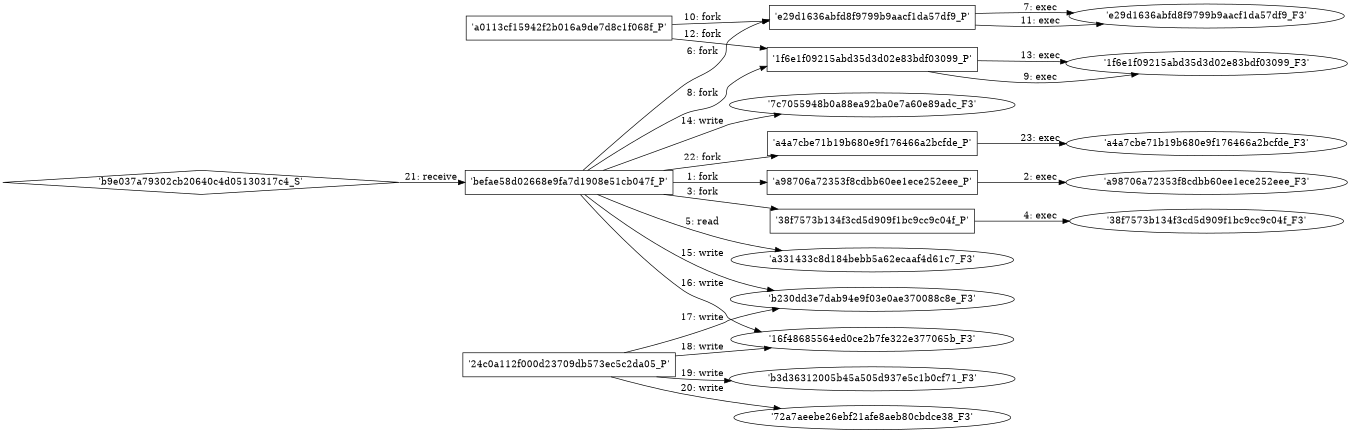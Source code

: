digraph "D:\Learning\Paper\apt\基于CTI的攻击预警\Dataset\攻击图\ASGfromALLCTI\Vulnerability Spotlight Multiple vulnerabilities in GOG Galaxy Games.dot" {
rankdir="LR"
size="9"
fixedsize="false"
splines="true"
nodesep=0.3
ranksep=0
fontsize=10
overlap="scalexy"
engine= "neato"
	"'befae58d02668e9fa7d1908e51cb047f_P'" [node_type=Process shape=box]
	"'a98706a72353f8cdbb60ee1ece252eee_P'" [node_type=Process shape=box]
	"'befae58d02668e9fa7d1908e51cb047f_P'" -> "'a98706a72353f8cdbb60ee1ece252eee_P'" [label="1: fork"]
	"'a98706a72353f8cdbb60ee1ece252eee_P'" [node_type=Process shape=box]
	"'a98706a72353f8cdbb60ee1ece252eee_F3'" [node_type=File shape=ellipse]
	"'a98706a72353f8cdbb60ee1ece252eee_P'" -> "'a98706a72353f8cdbb60ee1ece252eee_F3'" [label="2: exec"]
	"'befae58d02668e9fa7d1908e51cb047f_P'" [node_type=Process shape=box]
	"'38f7573b134f3cd5d909f1bc9cc9c04f_P'" [node_type=Process shape=box]
	"'befae58d02668e9fa7d1908e51cb047f_P'" -> "'38f7573b134f3cd5d909f1bc9cc9c04f_P'" [label="3: fork"]
	"'38f7573b134f3cd5d909f1bc9cc9c04f_P'" [node_type=Process shape=box]
	"'38f7573b134f3cd5d909f1bc9cc9c04f_F3'" [node_type=File shape=ellipse]
	"'38f7573b134f3cd5d909f1bc9cc9c04f_P'" -> "'38f7573b134f3cd5d909f1bc9cc9c04f_F3'" [label="4: exec"]
	"'a331433c8d184bebb5a62ecaaf4d61c7_F3'" [node_type=file shape=ellipse]
	"'befae58d02668e9fa7d1908e51cb047f_P'" [node_type=Process shape=box]
	"'befae58d02668e9fa7d1908e51cb047f_P'" -> "'a331433c8d184bebb5a62ecaaf4d61c7_F3'" [label="5: read"]
	"'befae58d02668e9fa7d1908e51cb047f_P'" [node_type=Process shape=box]
	"'e29d1636abfd8f9799b9aacf1da57df9_P'" [node_type=Process shape=box]
	"'befae58d02668e9fa7d1908e51cb047f_P'" -> "'e29d1636abfd8f9799b9aacf1da57df9_P'" [label="6: fork"]
	"'e29d1636abfd8f9799b9aacf1da57df9_P'" [node_type=Process shape=box]
	"'e29d1636abfd8f9799b9aacf1da57df9_F3'" [node_type=File shape=ellipse]
	"'e29d1636abfd8f9799b9aacf1da57df9_P'" -> "'e29d1636abfd8f9799b9aacf1da57df9_F3'" [label="7: exec"]
	"'befae58d02668e9fa7d1908e51cb047f_P'" [node_type=Process shape=box]
	"'1f6e1f09215abd35d3d02e83bdf03099_P'" [node_type=Process shape=box]
	"'befae58d02668e9fa7d1908e51cb047f_P'" -> "'1f6e1f09215abd35d3d02e83bdf03099_P'" [label="8: fork"]
	"'1f6e1f09215abd35d3d02e83bdf03099_P'" [node_type=Process shape=box]
	"'1f6e1f09215abd35d3d02e83bdf03099_F3'" [node_type=File shape=ellipse]
	"'1f6e1f09215abd35d3d02e83bdf03099_P'" -> "'1f6e1f09215abd35d3d02e83bdf03099_F3'" [label="9: exec"]
	"'a0113cf15942f2b016a9de7d8c1f068f_P'" [node_type=Process shape=box]
	"'e29d1636abfd8f9799b9aacf1da57df9_P'" [node_type=Process shape=box]
	"'a0113cf15942f2b016a9de7d8c1f068f_P'" -> "'e29d1636abfd8f9799b9aacf1da57df9_P'" [label="10: fork"]
	"'e29d1636abfd8f9799b9aacf1da57df9_P'" [node_type=Process shape=box]
	"'e29d1636abfd8f9799b9aacf1da57df9_F3'" [node_type=File shape=ellipse]
	"'e29d1636abfd8f9799b9aacf1da57df9_P'" -> "'e29d1636abfd8f9799b9aacf1da57df9_F3'" [label="11: exec"]
	"'a0113cf15942f2b016a9de7d8c1f068f_P'" [node_type=Process shape=box]
	"'1f6e1f09215abd35d3d02e83bdf03099_P'" [node_type=Process shape=box]
	"'a0113cf15942f2b016a9de7d8c1f068f_P'" -> "'1f6e1f09215abd35d3d02e83bdf03099_P'" [label="12: fork"]
	"'1f6e1f09215abd35d3d02e83bdf03099_P'" [node_type=Process shape=box]
	"'1f6e1f09215abd35d3d02e83bdf03099_F3'" [node_type=File shape=ellipse]
	"'1f6e1f09215abd35d3d02e83bdf03099_P'" -> "'1f6e1f09215abd35d3d02e83bdf03099_F3'" [label="13: exec"]
	"'7c7055948b0a88ea92ba0e7a60e89adc_F3'" [node_type=file shape=ellipse]
	"'befae58d02668e9fa7d1908e51cb047f_P'" [node_type=Process shape=box]
	"'befae58d02668e9fa7d1908e51cb047f_P'" -> "'7c7055948b0a88ea92ba0e7a60e89adc_F3'" [label="14: write"]
	"'b230dd3e7dab94e9f03e0ae370088c8e_F3'" [node_type=file shape=ellipse]
	"'befae58d02668e9fa7d1908e51cb047f_P'" [node_type=Process shape=box]
	"'befae58d02668e9fa7d1908e51cb047f_P'" -> "'b230dd3e7dab94e9f03e0ae370088c8e_F3'" [label="15: write"]
	"'16f48685564ed0ce2b7fe322e377065b_F3'" [node_type=file shape=ellipse]
	"'befae58d02668e9fa7d1908e51cb047f_P'" [node_type=Process shape=box]
	"'befae58d02668e9fa7d1908e51cb047f_P'" -> "'16f48685564ed0ce2b7fe322e377065b_F3'" [label="16: write"]
	"'b230dd3e7dab94e9f03e0ae370088c8e_F3'" [node_type=file shape=ellipse]
	"'24c0a112f000d23709db573ec5c2da05_P'" [node_type=Process shape=box]
	"'24c0a112f000d23709db573ec5c2da05_P'" -> "'b230dd3e7dab94e9f03e0ae370088c8e_F3'" [label="17: write"]
	"'16f48685564ed0ce2b7fe322e377065b_F3'" [node_type=file shape=ellipse]
	"'24c0a112f000d23709db573ec5c2da05_P'" [node_type=Process shape=box]
	"'24c0a112f000d23709db573ec5c2da05_P'" -> "'16f48685564ed0ce2b7fe322e377065b_F3'" [label="18: write"]
	"'b3d36312005b45a505d937e5c1b0cf71_F3'" [node_type=file shape=ellipse]
	"'24c0a112f000d23709db573ec5c2da05_P'" [node_type=Process shape=box]
	"'24c0a112f000d23709db573ec5c2da05_P'" -> "'b3d36312005b45a505d937e5c1b0cf71_F3'" [label="19: write"]
	"'72a7aeebe26ebf21afe8aeb80cbdce38_F3'" [node_type=file shape=ellipse]
	"'24c0a112f000d23709db573ec5c2da05_P'" [node_type=Process shape=box]
	"'24c0a112f000d23709db573ec5c2da05_P'" -> "'72a7aeebe26ebf21afe8aeb80cbdce38_F3'" [label="20: write"]
	"'befae58d02668e9fa7d1908e51cb047f_P'" [node_type=Process shape=box]
	"'b9e037a79302cb20640c4d05130317c4_S'" [node_type=Socket shape=diamond]
	"'b9e037a79302cb20640c4d05130317c4_S'" -> "'befae58d02668e9fa7d1908e51cb047f_P'" [label="21: receive"]
	"'befae58d02668e9fa7d1908e51cb047f_P'" [node_type=Process shape=box]
	"'a4a7cbe71b19b680e9f176466a2bcfde_P'" [node_type=Process shape=box]
	"'befae58d02668e9fa7d1908e51cb047f_P'" -> "'a4a7cbe71b19b680e9f176466a2bcfde_P'" [label="22: fork"]
	"'a4a7cbe71b19b680e9f176466a2bcfde_P'" [node_type=Process shape=box]
	"'a4a7cbe71b19b680e9f176466a2bcfde_F3'" [node_type=File shape=ellipse]
	"'a4a7cbe71b19b680e9f176466a2bcfde_P'" -> "'a4a7cbe71b19b680e9f176466a2bcfde_F3'" [label="23: exec"]
}
